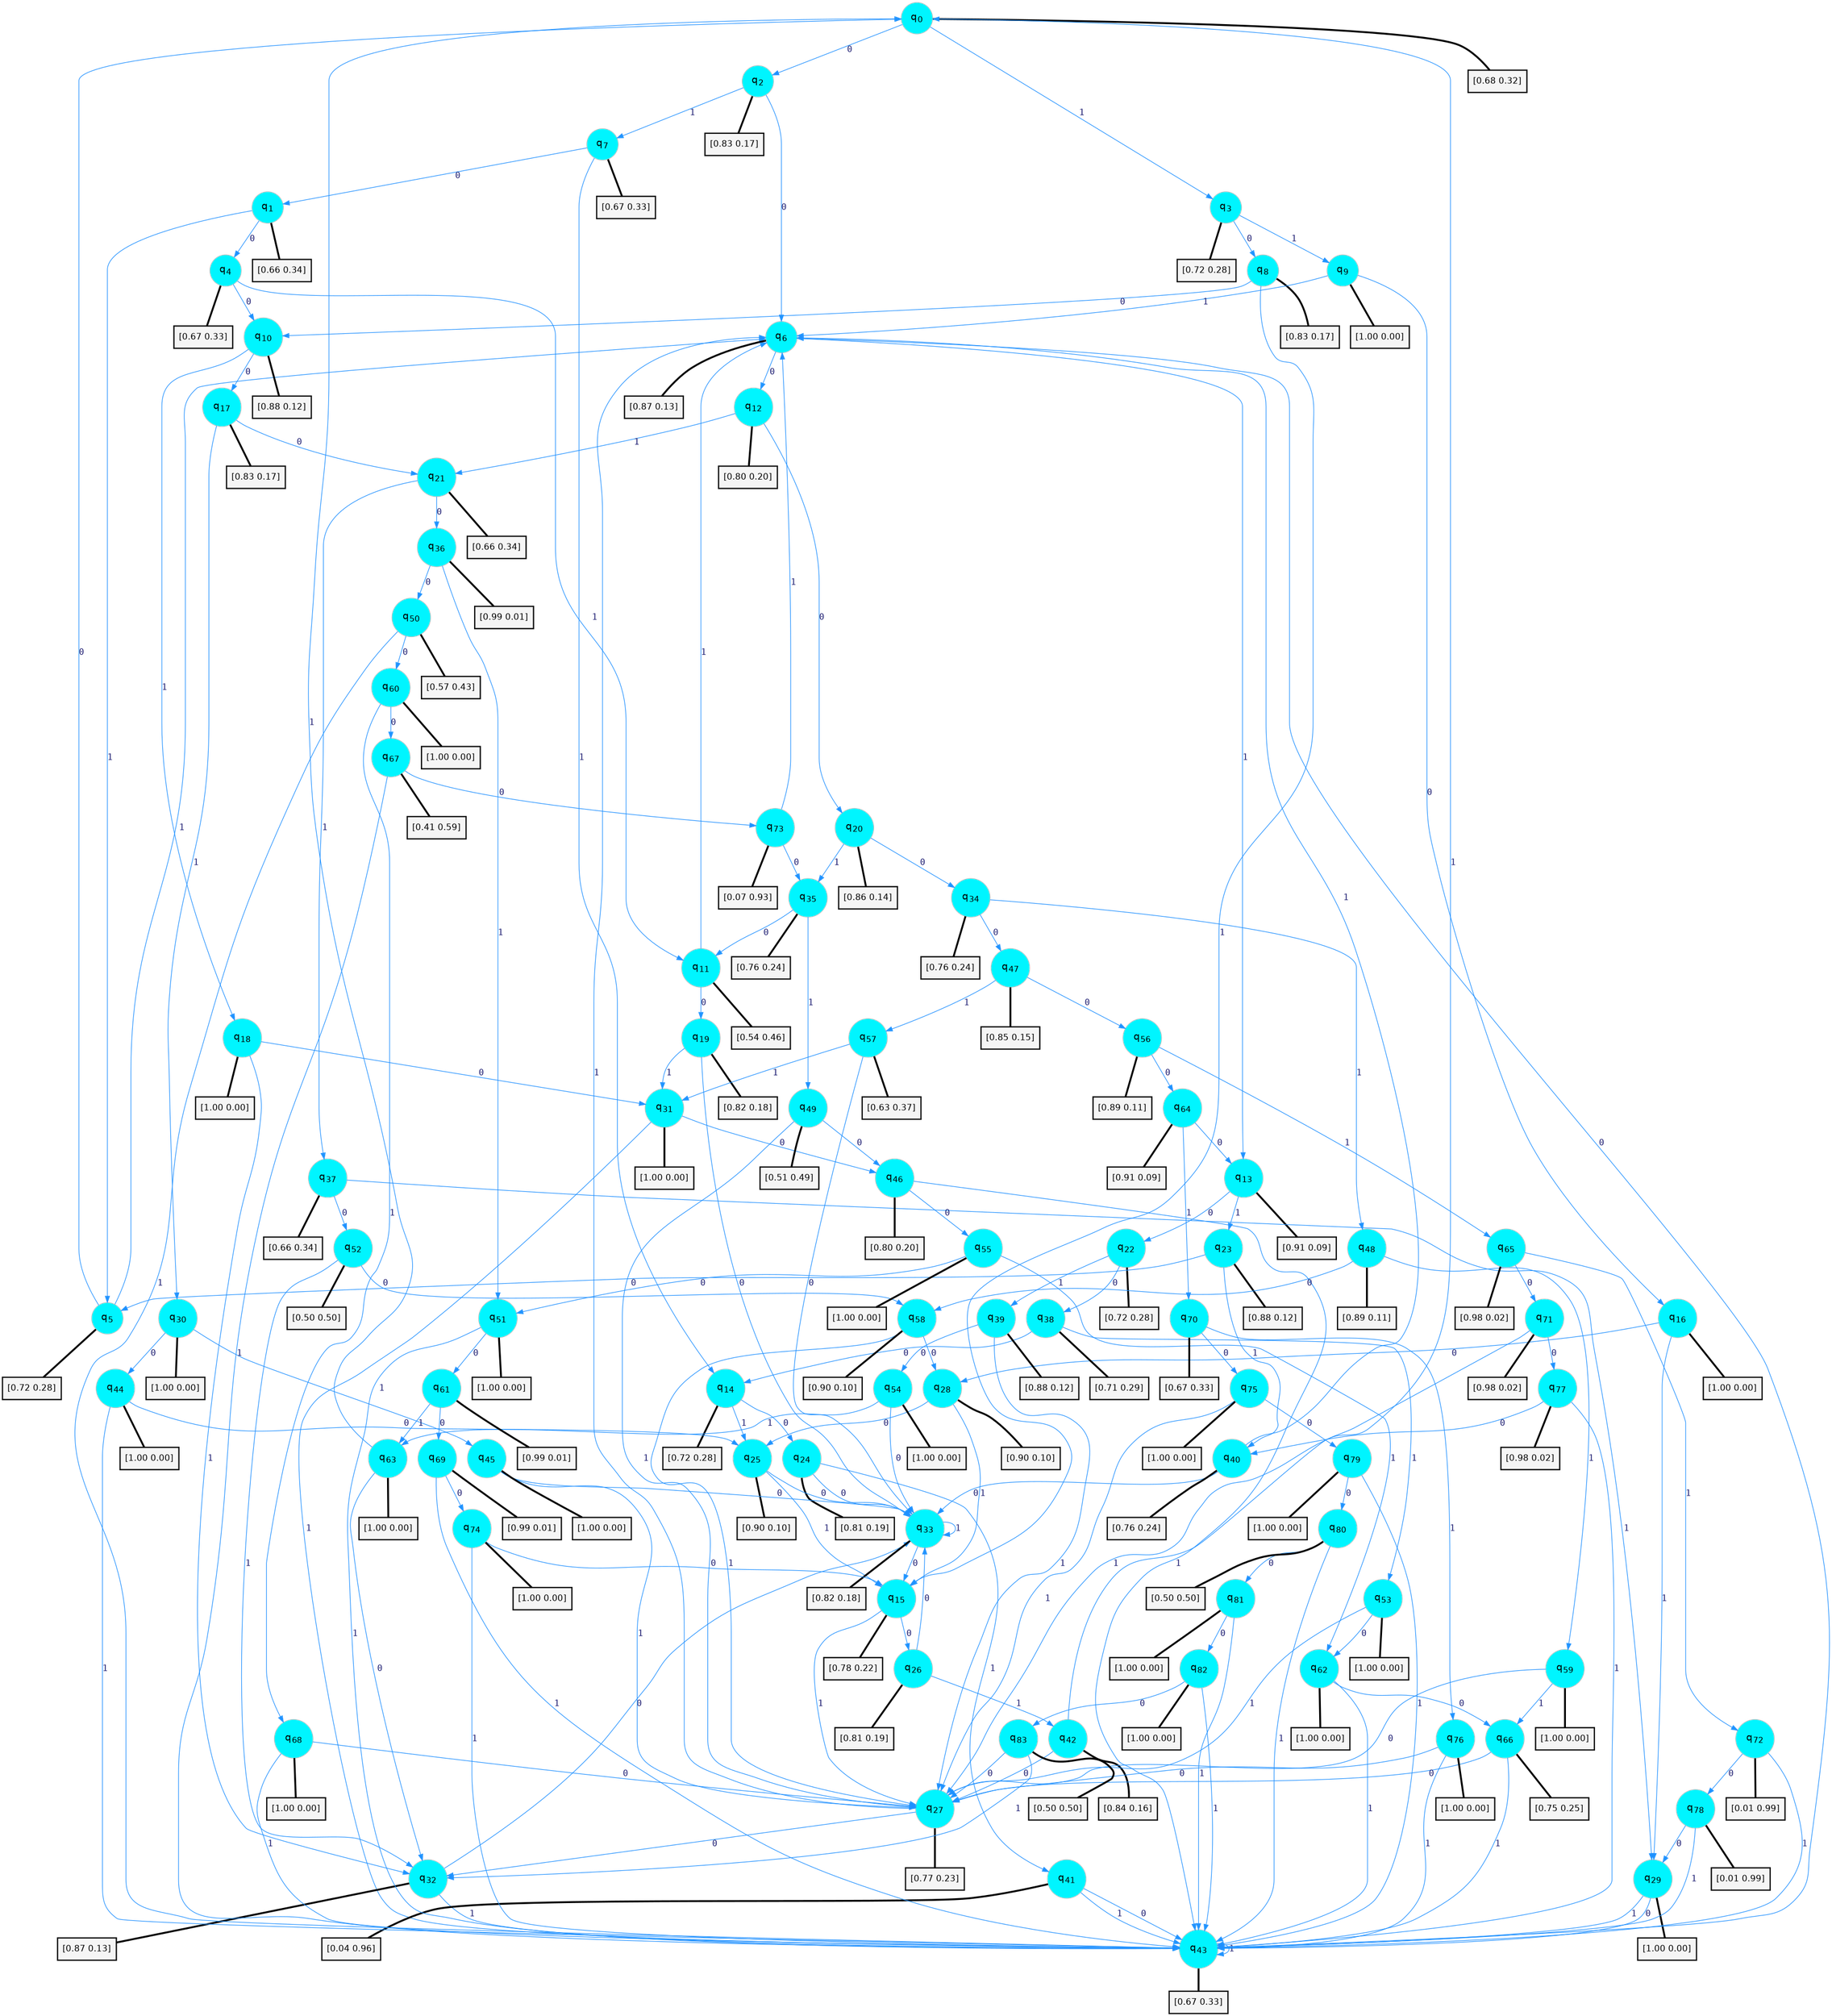 digraph G {
graph [
bgcolor=transparent, dpi=300, rankdir=TD, size="40,25"];
node [
color=gray, fillcolor=turquoise1, fontcolor=black, fontname=Helvetica, fontsize=16, fontweight=bold, shape=circle, style=filled];
edge [
arrowsize=1, color=dodgerblue1, fontcolor=midnightblue, fontname=courier, fontweight=bold, penwidth=1, style=solid, weight=20];
0[label=<q<SUB>0</SUB>>];
1[label=<q<SUB>1</SUB>>];
2[label=<q<SUB>2</SUB>>];
3[label=<q<SUB>3</SUB>>];
4[label=<q<SUB>4</SUB>>];
5[label=<q<SUB>5</SUB>>];
6[label=<q<SUB>6</SUB>>];
7[label=<q<SUB>7</SUB>>];
8[label=<q<SUB>8</SUB>>];
9[label=<q<SUB>9</SUB>>];
10[label=<q<SUB>10</SUB>>];
11[label=<q<SUB>11</SUB>>];
12[label=<q<SUB>12</SUB>>];
13[label=<q<SUB>13</SUB>>];
14[label=<q<SUB>14</SUB>>];
15[label=<q<SUB>15</SUB>>];
16[label=<q<SUB>16</SUB>>];
17[label=<q<SUB>17</SUB>>];
18[label=<q<SUB>18</SUB>>];
19[label=<q<SUB>19</SUB>>];
20[label=<q<SUB>20</SUB>>];
21[label=<q<SUB>21</SUB>>];
22[label=<q<SUB>22</SUB>>];
23[label=<q<SUB>23</SUB>>];
24[label=<q<SUB>24</SUB>>];
25[label=<q<SUB>25</SUB>>];
26[label=<q<SUB>26</SUB>>];
27[label=<q<SUB>27</SUB>>];
28[label=<q<SUB>28</SUB>>];
29[label=<q<SUB>29</SUB>>];
30[label=<q<SUB>30</SUB>>];
31[label=<q<SUB>31</SUB>>];
32[label=<q<SUB>32</SUB>>];
33[label=<q<SUB>33</SUB>>];
34[label=<q<SUB>34</SUB>>];
35[label=<q<SUB>35</SUB>>];
36[label=<q<SUB>36</SUB>>];
37[label=<q<SUB>37</SUB>>];
38[label=<q<SUB>38</SUB>>];
39[label=<q<SUB>39</SUB>>];
40[label=<q<SUB>40</SUB>>];
41[label=<q<SUB>41</SUB>>];
42[label=<q<SUB>42</SUB>>];
43[label=<q<SUB>43</SUB>>];
44[label=<q<SUB>44</SUB>>];
45[label=<q<SUB>45</SUB>>];
46[label=<q<SUB>46</SUB>>];
47[label=<q<SUB>47</SUB>>];
48[label=<q<SUB>48</SUB>>];
49[label=<q<SUB>49</SUB>>];
50[label=<q<SUB>50</SUB>>];
51[label=<q<SUB>51</SUB>>];
52[label=<q<SUB>52</SUB>>];
53[label=<q<SUB>53</SUB>>];
54[label=<q<SUB>54</SUB>>];
55[label=<q<SUB>55</SUB>>];
56[label=<q<SUB>56</SUB>>];
57[label=<q<SUB>57</SUB>>];
58[label=<q<SUB>58</SUB>>];
59[label=<q<SUB>59</SUB>>];
60[label=<q<SUB>60</SUB>>];
61[label=<q<SUB>61</SUB>>];
62[label=<q<SUB>62</SUB>>];
63[label=<q<SUB>63</SUB>>];
64[label=<q<SUB>64</SUB>>];
65[label=<q<SUB>65</SUB>>];
66[label=<q<SUB>66</SUB>>];
67[label=<q<SUB>67</SUB>>];
68[label=<q<SUB>68</SUB>>];
69[label=<q<SUB>69</SUB>>];
70[label=<q<SUB>70</SUB>>];
71[label=<q<SUB>71</SUB>>];
72[label=<q<SUB>72</SUB>>];
73[label=<q<SUB>73</SUB>>];
74[label=<q<SUB>74</SUB>>];
75[label=<q<SUB>75</SUB>>];
76[label=<q<SUB>76</SUB>>];
77[label=<q<SUB>77</SUB>>];
78[label=<q<SUB>78</SUB>>];
79[label=<q<SUB>79</SUB>>];
80[label=<q<SUB>80</SUB>>];
81[label=<q<SUB>81</SUB>>];
82[label=<q<SUB>82</SUB>>];
83[label=<q<SUB>83</SUB>>];
84[label="[0.68 0.32]", shape=box,fontcolor=black, fontname=Helvetica, fontsize=14, penwidth=2, fillcolor=whitesmoke,color=black];
85[label="[0.66 0.34]", shape=box,fontcolor=black, fontname=Helvetica, fontsize=14, penwidth=2, fillcolor=whitesmoke,color=black];
86[label="[0.83 0.17]", shape=box,fontcolor=black, fontname=Helvetica, fontsize=14, penwidth=2, fillcolor=whitesmoke,color=black];
87[label="[0.72 0.28]", shape=box,fontcolor=black, fontname=Helvetica, fontsize=14, penwidth=2, fillcolor=whitesmoke,color=black];
88[label="[0.67 0.33]", shape=box,fontcolor=black, fontname=Helvetica, fontsize=14, penwidth=2, fillcolor=whitesmoke,color=black];
89[label="[0.72 0.28]", shape=box,fontcolor=black, fontname=Helvetica, fontsize=14, penwidth=2, fillcolor=whitesmoke,color=black];
90[label="[0.87 0.13]", shape=box,fontcolor=black, fontname=Helvetica, fontsize=14, penwidth=2, fillcolor=whitesmoke,color=black];
91[label="[0.67 0.33]", shape=box,fontcolor=black, fontname=Helvetica, fontsize=14, penwidth=2, fillcolor=whitesmoke,color=black];
92[label="[0.83 0.17]", shape=box,fontcolor=black, fontname=Helvetica, fontsize=14, penwidth=2, fillcolor=whitesmoke,color=black];
93[label="[1.00 0.00]", shape=box,fontcolor=black, fontname=Helvetica, fontsize=14, penwidth=2, fillcolor=whitesmoke,color=black];
94[label="[0.88 0.12]", shape=box,fontcolor=black, fontname=Helvetica, fontsize=14, penwidth=2, fillcolor=whitesmoke,color=black];
95[label="[0.54 0.46]", shape=box,fontcolor=black, fontname=Helvetica, fontsize=14, penwidth=2, fillcolor=whitesmoke,color=black];
96[label="[0.80 0.20]", shape=box,fontcolor=black, fontname=Helvetica, fontsize=14, penwidth=2, fillcolor=whitesmoke,color=black];
97[label="[0.91 0.09]", shape=box,fontcolor=black, fontname=Helvetica, fontsize=14, penwidth=2, fillcolor=whitesmoke,color=black];
98[label="[0.72 0.28]", shape=box,fontcolor=black, fontname=Helvetica, fontsize=14, penwidth=2, fillcolor=whitesmoke,color=black];
99[label="[0.78 0.22]", shape=box,fontcolor=black, fontname=Helvetica, fontsize=14, penwidth=2, fillcolor=whitesmoke,color=black];
100[label="[1.00 0.00]", shape=box,fontcolor=black, fontname=Helvetica, fontsize=14, penwidth=2, fillcolor=whitesmoke,color=black];
101[label="[0.83 0.17]", shape=box,fontcolor=black, fontname=Helvetica, fontsize=14, penwidth=2, fillcolor=whitesmoke,color=black];
102[label="[1.00 0.00]", shape=box,fontcolor=black, fontname=Helvetica, fontsize=14, penwidth=2, fillcolor=whitesmoke,color=black];
103[label="[0.82 0.18]", shape=box,fontcolor=black, fontname=Helvetica, fontsize=14, penwidth=2, fillcolor=whitesmoke,color=black];
104[label="[0.86 0.14]", shape=box,fontcolor=black, fontname=Helvetica, fontsize=14, penwidth=2, fillcolor=whitesmoke,color=black];
105[label="[0.66 0.34]", shape=box,fontcolor=black, fontname=Helvetica, fontsize=14, penwidth=2, fillcolor=whitesmoke,color=black];
106[label="[0.72 0.28]", shape=box,fontcolor=black, fontname=Helvetica, fontsize=14, penwidth=2, fillcolor=whitesmoke,color=black];
107[label="[0.88 0.12]", shape=box,fontcolor=black, fontname=Helvetica, fontsize=14, penwidth=2, fillcolor=whitesmoke,color=black];
108[label="[0.81 0.19]", shape=box,fontcolor=black, fontname=Helvetica, fontsize=14, penwidth=2, fillcolor=whitesmoke,color=black];
109[label="[0.90 0.10]", shape=box,fontcolor=black, fontname=Helvetica, fontsize=14, penwidth=2, fillcolor=whitesmoke,color=black];
110[label="[0.81 0.19]", shape=box,fontcolor=black, fontname=Helvetica, fontsize=14, penwidth=2, fillcolor=whitesmoke,color=black];
111[label="[0.77 0.23]", shape=box,fontcolor=black, fontname=Helvetica, fontsize=14, penwidth=2, fillcolor=whitesmoke,color=black];
112[label="[0.90 0.10]", shape=box,fontcolor=black, fontname=Helvetica, fontsize=14, penwidth=2, fillcolor=whitesmoke,color=black];
113[label="[1.00 0.00]", shape=box,fontcolor=black, fontname=Helvetica, fontsize=14, penwidth=2, fillcolor=whitesmoke,color=black];
114[label="[1.00 0.00]", shape=box,fontcolor=black, fontname=Helvetica, fontsize=14, penwidth=2, fillcolor=whitesmoke,color=black];
115[label="[1.00 0.00]", shape=box,fontcolor=black, fontname=Helvetica, fontsize=14, penwidth=2, fillcolor=whitesmoke,color=black];
116[label="[0.87 0.13]", shape=box,fontcolor=black, fontname=Helvetica, fontsize=14, penwidth=2, fillcolor=whitesmoke,color=black];
117[label="[0.82 0.18]", shape=box,fontcolor=black, fontname=Helvetica, fontsize=14, penwidth=2, fillcolor=whitesmoke,color=black];
118[label="[0.76 0.24]", shape=box,fontcolor=black, fontname=Helvetica, fontsize=14, penwidth=2, fillcolor=whitesmoke,color=black];
119[label="[0.76 0.24]", shape=box,fontcolor=black, fontname=Helvetica, fontsize=14, penwidth=2, fillcolor=whitesmoke,color=black];
120[label="[0.99 0.01]", shape=box,fontcolor=black, fontname=Helvetica, fontsize=14, penwidth=2, fillcolor=whitesmoke,color=black];
121[label="[0.66 0.34]", shape=box,fontcolor=black, fontname=Helvetica, fontsize=14, penwidth=2, fillcolor=whitesmoke,color=black];
122[label="[0.71 0.29]", shape=box,fontcolor=black, fontname=Helvetica, fontsize=14, penwidth=2, fillcolor=whitesmoke,color=black];
123[label="[0.88 0.12]", shape=box,fontcolor=black, fontname=Helvetica, fontsize=14, penwidth=2, fillcolor=whitesmoke,color=black];
124[label="[0.76 0.24]", shape=box,fontcolor=black, fontname=Helvetica, fontsize=14, penwidth=2, fillcolor=whitesmoke,color=black];
125[label="[0.04 0.96]", shape=box,fontcolor=black, fontname=Helvetica, fontsize=14, penwidth=2, fillcolor=whitesmoke,color=black];
126[label="[0.84 0.16]", shape=box,fontcolor=black, fontname=Helvetica, fontsize=14, penwidth=2, fillcolor=whitesmoke,color=black];
127[label="[0.67 0.33]", shape=box,fontcolor=black, fontname=Helvetica, fontsize=14, penwidth=2, fillcolor=whitesmoke,color=black];
128[label="[1.00 0.00]", shape=box,fontcolor=black, fontname=Helvetica, fontsize=14, penwidth=2, fillcolor=whitesmoke,color=black];
129[label="[1.00 0.00]", shape=box,fontcolor=black, fontname=Helvetica, fontsize=14, penwidth=2, fillcolor=whitesmoke,color=black];
130[label="[0.80 0.20]", shape=box,fontcolor=black, fontname=Helvetica, fontsize=14, penwidth=2, fillcolor=whitesmoke,color=black];
131[label="[0.85 0.15]", shape=box,fontcolor=black, fontname=Helvetica, fontsize=14, penwidth=2, fillcolor=whitesmoke,color=black];
132[label="[0.89 0.11]", shape=box,fontcolor=black, fontname=Helvetica, fontsize=14, penwidth=2, fillcolor=whitesmoke,color=black];
133[label="[0.51 0.49]", shape=box,fontcolor=black, fontname=Helvetica, fontsize=14, penwidth=2, fillcolor=whitesmoke,color=black];
134[label="[0.57 0.43]", shape=box,fontcolor=black, fontname=Helvetica, fontsize=14, penwidth=2, fillcolor=whitesmoke,color=black];
135[label="[1.00 0.00]", shape=box,fontcolor=black, fontname=Helvetica, fontsize=14, penwidth=2, fillcolor=whitesmoke,color=black];
136[label="[0.50 0.50]", shape=box,fontcolor=black, fontname=Helvetica, fontsize=14, penwidth=2, fillcolor=whitesmoke,color=black];
137[label="[1.00 0.00]", shape=box,fontcolor=black, fontname=Helvetica, fontsize=14, penwidth=2, fillcolor=whitesmoke,color=black];
138[label="[1.00 0.00]", shape=box,fontcolor=black, fontname=Helvetica, fontsize=14, penwidth=2, fillcolor=whitesmoke,color=black];
139[label="[1.00 0.00]", shape=box,fontcolor=black, fontname=Helvetica, fontsize=14, penwidth=2, fillcolor=whitesmoke,color=black];
140[label="[0.89 0.11]", shape=box,fontcolor=black, fontname=Helvetica, fontsize=14, penwidth=2, fillcolor=whitesmoke,color=black];
141[label="[0.63 0.37]", shape=box,fontcolor=black, fontname=Helvetica, fontsize=14, penwidth=2, fillcolor=whitesmoke,color=black];
142[label="[0.90 0.10]", shape=box,fontcolor=black, fontname=Helvetica, fontsize=14, penwidth=2, fillcolor=whitesmoke,color=black];
143[label="[1.00 0.00]", shape=box,fontcolor=black, fontname=Helvetica, fontsize=14, penwidth=2, fillcolor=whitesmoke,color=black];
144[label="[1.00 0.00]", shape=box,fontcolor=black, fontname=Helvetica, fontsize=14, penwidth=2, fillcolor=whitesmoke,color=black];
145[label="[0.99 0.01]", shape=box,fontcolor=black, fontname=Helvetica, fontsize=14, penwidth=2, fillcolor=whitesmoke,color=black];
146[label="[1.00 0.00]", shape=box,fontcolor=black, fontname=Helvetica, fontsize=14, penwidth=2, fillcolor=whitesmoke,color=black];
147[label="[1.00 0.00]", shape=box,fontcolor=black, fontname=Helvetica, fontsize=14, penwidth=2, fillcolor=whitesmoke,color=black];
148[label="[0.91 0.09]", shape=box,fontcolor=black, fontname=Helvetica, fontsize=14, penwidth=2, fillcolor=whitesmoke,color=black];
149[label="[0.98 0.02]", shape=box,fontcolor=black, fontname=Helvetica, fontsize=14, penwidth=2, fillcolor=whitesmoke,color=black];
150[label="[0.75 0.25]", shape=box,fontcolor=black, fontname=Helvetica, fontsize=14, penwidth=2, fillcolor=whitesmoke,color=black];
151[label="[0.41 0.59]", shape=box,fontcolor=black, fontname=Helvetica, fontsize=14, penwidth=2, fillcolor=whitesmoke,color=black];
152[label="[1.00 0.00]", shape=box,fontcolor=black, fontname=Helvetica, fontsize=14, penwidth=2, fillcolor=whitesmoke,color=black];
153[label="[0.99 0.01]", shape=box,fontcolor=black, fontname=Helvetica, fontsize=14, penwidth=2, fillcolor=whitesmoke,color=black];
154[label="[0.67 0.33]", shape=box,fontcolor=black, fontname=Helvetica, fontsize=14, penwidth=2, fillcolor=whitesmoke,color=black];
155[label="[0.98 0.02]", shape=box,fontcolor=black, fontname=Helvetica, fontsize=14, penwidth=2, fillcolor=whitesmoke,color=black];
156[label="[0.01 0.99]", shape=box,fontcolor=black, fontname=Helvetica, fontsize=14, penwidth=2, fillcolor=whitesmoke,color=black];
157[label="[0.07 0.93]", shape=box,fontcolor=black, fontname=Helvetica, fontsize=14, penwidth=2, fillcolor=whitesmoke,color=black];
158[label="[1.00 0.00]", shape=box,fontcolor=black, fontname=Helvetica, fontsize=14, penwidth=2, fillcolor=whitesmoke,color=black];
159[label="[1.00 0.00]", shape=box,fontcolor=black, fontname=Helvetica, fontsize=14, penwidth=2, fillcolor=whitesmoke,color=black];
160[label="[1.00 0.00]", shape=box,fontcolor=black, fontname=Helvetica, fontsize=14, penwidth=2, fillcolor=whitesmoke,color=black];
161[label="[0.98 0.02]", shape=box,fontcolor=black, fontname=Helvetica, fontsize=14, penwidth=2, fillcolor=whitesmoke,color=black];
162[label="[0.01 0.99]", shape=box,fontcolor=black, fontname=Helvetica, fontsize=14, penwidth=2, fillcolor=whitesmoke,color=black];
163[label="[1.00 0.00]", shape=box,fontcolor=black, fontname=Helvetica, fontsize=14, penwidth=2, fillcolor=whitesmoke,color=black];
164[label="[0.50 0.50]", shape=box,fontcolor=black, fontname=Helvetica, fontsize=14, penwidth=2, fillcolor=whitesmoke,color=black];
165[label="[1.00 0.00]", shape=box,fontcolor=black, fontname=Helvetica, fontsize=14, penwidth=2, fillcolor=whitesmoke,color=black];
166[label="[1.00 0.00]", shape=box,fontcolor=black, fontname=Helvetica, fontsize=14, penwidth=2, fillcolor=whitesmoke,color=black];
167[label="[0.50 0.50]", shape=box,fontcolor=black, fontname=Helvetica, fontsize=14, penwidth=2, fillcolor=whitesmoke,color=black];
0->2 [label=0];
0->3 [label=1];
0->84 [arrowhead=none, penwidth=3,color=black];
1->4 [label=0];
1->5 [label=1];
1->85 [arrowhead=none, penwidth=3,color=black];
2->6 [label=0];
2->7 [label=1];
2->86 [arrowhead=none, penwidth=3,color=black];
3->8 [label=0];
3->9 [label=1];
3->87 [arrowhead=none, penwidth=3,color=black];
4->10 [label=0];
4->11 [label=1];
4->88 [arrowhead=none, penwidth=3,color=black];
5->0 [label=0];
5->6 [label=1];
5->89 [arrowhead=none, penwidth=3,color=black];
6->12 [label=0];
6->13 [label=1];
6->90 [arrowhead=none, penwidth=3,color=black];
7->1 [label=0];
7->14 [label=1];
7->91 [arrowhead=none, penwidth=3,color=black];
8->10 [label=0];
8->15 [label=1];
8->92 [arrowhead=none, penwidth=3,color=black];
9->16 [label=0];
9->6 [label=1];
9->93 [arrowhead=none, penwidth=3,color=black];
10->17 [label=0];
10->18 [label=1];
10->94 [arrowhead=none, penwidth=3,color=black];
11->19 [label=0];
11->6 [label=1];
11->95 [arrowhead=none, penwidth=3,color=black];
12->20 [label=0];
12->21 [label=1];
12->96 [arrowhead=none, penwidth=3,color=black];
13->22 [label=0];
13->23 [label=1];
13->97 [arrowhead=none, penwidth=3,color=black];
14->24 [label=0];
14->25 [label=1];
14->98 [arrowhead=none, penwidth=3,color=black];
15->26 [label=0];
15->27 [label=1];
15->99 [arrowhead=none, penwidth=3,color=black];
16->28 [label=0];
16->29 [label=1];
16->100 [arrowhead=none, penwidth=3,color=black];
17->21 [label=0];
17->30 [label=1];
17->101 [arrowhead=none, penwidth=3,color=black];
18->31 [label=0];
18->32 [label=1];
18->102 [arrowhead=none, penwidth=3,color=black];
19->33 [label=0];
19->31 [label=1];
19->103 [arrowhead=none, penwidth=3,color=black];
20->34 [label=0];
20->35 [label=1];
20->104 [arrowhead=none, penwidth=3,color=black];
21->36 [label=0];
21->37 [label=1];
21->105 [arrowhead=none, penwidth=3,color=black];
22->38 [label=0];
22->39 [label=1];
22->106 [arrowhead=none, penwidth=3,color=black];
23->5 [label=0];
23->40 [label=1];
23->107 [arrowhead=none, penwidth=3,color=black];
24->33 [label=0];
24->41 [label=1];
24->108 [arrowhead=none, penwidth=3,color=black];
25->33 [label=0];
25->15 [label=1];
25->109 [arrowhead=none, penwidth=3,color=black];
26->33 [label=0];
26->42 [label=1];
26->110 [arrowhead=none, penwidth=3,color=black];
27->32 [label=0];
27->6 [label=1];
27->111 [arrowhead=none, penwidth=3,color=black];
28->25 [label=0];
28->15 [label=1];
28->112 [arrowhead=none, penwidth=3,color=black];
29->43 [label=0];
29->43 [label=1];
29->113 [arrowhead=none, penwidth=3,color=black];
30->44 [label=0];
30->45 [label=1];
30->114 [arrowhead=none, penwidth=3,color=black];
31->46 [label=0];
31->43 [label=1];
31->115 [arrowhead=none, penwidth=3,color=black];
32->33 [label=0];
32->43 [label=1];
32->116 [arrowhead=none, penwidth=3,color=black];
33->15 [label=0];
33->33 [label=1];
33->117 [arrowhead=none, penwidth=3,color=black];
34->47 [label=0];
34->48 [label=1];
34->118 [arrowhead=none, penwidth=3,color=black];
35->11 [label=0];
35->49 [label=1];
35->119 [arrowhead=none, penwidth=3,color=black];
36->50 [label=0];
36->51 [label=1];
36->120 [arrowhead=none, penwidth=3,color=black];
37->52 [label=0];
37->29 [label=1];
37->121 [arrowhead=none, penwidth=3,color=black];
38->14 [label=0];
38->53 [label=1];
38->122 [arrowhead=none, penwidth=3,color=black];
39->54 [label=0];
39->27 [label=1];
39->123 [arrowhead=none, penwidth=3,color=black];
40->33 [label=0];
40->6 [label=1];
40->124 [arrowhead=none, penwidth=3,color=black];
41->43 [label=0];
41->43 [label=1];
41->125 [arrowhead=none, penwidth=3,color=black];
42->27 [label=0];
42->0 [label=1];
42->126 [arrowhead=none, penwidth=3,color=black];
43->6 [label=0];
43->43 [label=1];
43->127 [arrowhead=none, penwidth=3,color=black];
44->25 [label=0];
44->43 [label=1];
44->128 [arrowhead=none, penwidth=3,color=black];
45->33 [label=0];
45->27 [label=1];
45->129 [arrowhead=none, penwidth=3,color=black];
46->55 [label=0];
46->43 [label=1];
46->130 [arrowhead=none, penwidth=3,color=black];
47->56 [label=0];
47->57 [label=1];
47->131 [arrowhead=none, penwidth=3,color=black];
48->58 [label=0];
48->59 [label=1];
48->132 [arrowhead=none, penwidth=3,color=black];
49->46 [label=0];
49->27 [label=1];
49->133 [arrowhead=none, penwidth=3,color=black];
50->60 [label=0];
50->43 [label=1];
50->134 [arrowhead=none, penwidth=3,color=black];
51->61 [label=0];
51->43 [label=1];
51->135 [arrowhead=none, penwidth=3,color=black];
52->58 [label=0];
52->32 [label=1];
52->136 [arrowhead=none, penwidth=3,color=black];
53->62 [label=0];
53->27 [label=1];
53->137 [arrowhead=none, penwidth=3,color=black];
54->33 [label=0];
54->63 [label=1];
54->138 [arrowhead=none, penwidth=3,color=black];
55->51 [label=0];
55->62 [label=1];
55->139 [arrowhead=none, penwidth=3,color=black];
56->64 [label=0];
56->65 [label=1];
56->140 [arrowhead=none, penwidth=3,color=black];
57->33 [label=0];
57->31 [label=1];
57->141 [arrowhead=none, penwidth=3,color=black];
58->28 [label=0];
58->27 [label=1];
58->142 [arrowhead=none, penwidth=3,color=black];
59->27 [label=0];
59->66 [label=1];
59->143 [arrowhead=none, penwidth=3,color=black];
60->67 [label=0];
60->68 [label=1];
60->144 [arrowhead=none, penwidth=3,color=black];
61->69 [label=0];
61->63 [label=1];
61->145 [arrowhead=none, penwidth=3,color=black];
62->66 [label=0];
62->43 [label=1];
62->146 [arrowhead=none, penwidth=3,color=black];
63->32 [label=0];
63->0 [label=1];
63->147 [arrowhead=none, penwidth=3,color=black];
64->13 [label=0];
64->70 [label=1];
64->148 [arrowhead=none, penwidth=3,color=black];
65->71 [label=0];
65->72 [label=1];
65->149 [arrowhead=none, penwidth=3,color=black];
66->27 [label=0];
66->43 [label=1];
66->150 [arrowhead=none, penwidth=3,color=black];
67->73 [label=0];
67->43 [label=1];
67->151 [arrowhead=none, penwidth=3,color=black];
68->27 [label=0];
68->43 [label=1];
68->152 [arrowhead=none, penwidth=3,color=black];
69->74 [label=0];
69->43 [label=1];
69->153 [arrowhead=none, penwidth=3,color=black];
70->75 [label=0];
70->76 [label=1];
70->154 [arrowhead=none, penwidth=3,color=black];
71->77 [label=0];
71->27 [label=1];
71->155 [arrowhead=none, penwidth=3,color=black];
72->78 [label=0];
72->43 [label=1];
72->156 [arrowhead=none, penwidth=3,color=black];
73->35 [label=0];
73->6 [label=1];
73->157 [arrowhead=none, penwidth=3,color=black];
74->15 [label=0];
74->43 [label=1];
74->158 [arrowhead=none, penwidth=3,color=black];
75->79 [label=0];
75->27 [label=1];
75->159 [arrowhead=none, penwidth=3,color=black];
76->27 [label=0];
76->43 [label=1];
76->160 [arrowhead=none, penwidth=3,color=black];
77->40 [label=0];
77->43 [label=1];
77->161 [arrowhead=none, penwidth=3,color=black];
78->29 [label=0];
78->43 [label=1];
78->162 [arrowhead=none, penwidth=3,color=black];
79->80 [label=0];
79->43 [label=1];
79->163 [arrowhead=none, penwidth=3,color=black];
80->81 [label=0];
80->43 [label=1];
80->164 [arrowhead=none, penwidth=3,color=black];
81->82 [label=0];
81->43 [label=1];
81->165 [arrowhead=none, penwidth=3,color=black];
82->83 [label=0];
82->43 [label=1];
82->166 [arrowhead=none, penwidth=3,color=black];
83->27 [label=0];
83->32 [label=1];
83->167 [arrowhead=none, penwidth=3,color=black];
}

